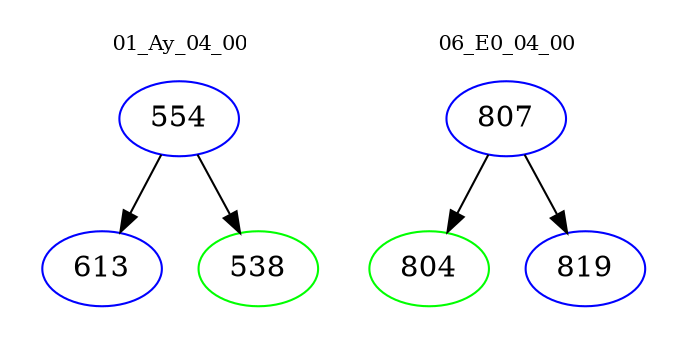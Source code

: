 digraph{
subgraph cluster_0 {
color = white
label = "01_Ay_04_00";
fontsize=10;
T0_554 [label="554", color="blue"]
T0_554 -> T0_613 [color="black"]
T0_613 [label="613", color="blue"]
T0_554 -> T0_538 [color="black"]
T0_538 [label="538", color="green"]
}
subgraph cluster_1 {
color = white
label = "06_E0_04_00";
fontsize=10;
T1_807 [label="807", color="blue"]
T1_807 -> T1_804 [color="black"]
T1_804 [label="804", color="green"]
T1_807 -> T1_819 [color="black"]
T1_819 [label="819", color="blue"]
}
}
